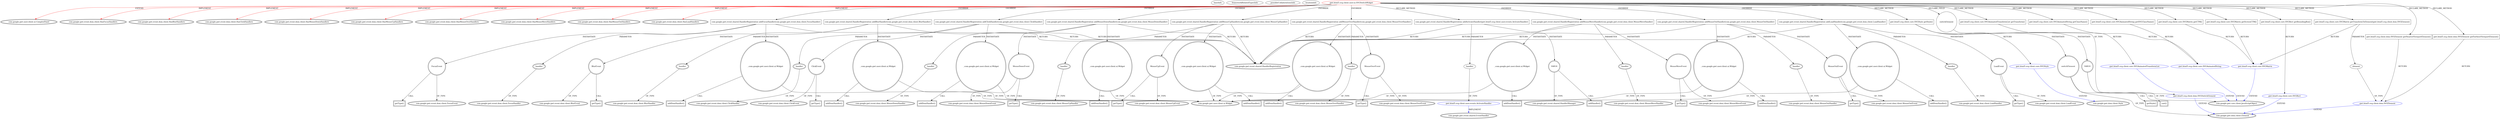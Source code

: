 digraph {
baseInfo[graphId=4001,category="extension_graph",isAnonymous=false,possibleRelation=true]
frameworkRelatedTypesInfo[0="com.google.gwt.user.client.ui.ComplexPanel",1="com.google.gwt.event.dom.client.HasFocusHandlers",2="com.google.gwt.event.dom.client.HasBlurHandlers",3="com.google.gwt.event.dom.client.HasClickHandlers",4="com.google.gwt.event.dom.client.HasMouseDownHandlers",5="com.google.gwt.event.dom.client.HasMouseUpHandlers",6="com.google.gwt.event.dom.client.HasMouseOverHandlers",7="com.google.gwt.event.dom.client.HasMouseMoveHandlers",8="com.google.gwt.event.dom.client.HasMouseOutHandlers",9="com.google.gwt.event.dom.client.HasLoadHandlers"]
possibleCollaborationsInfo[0="4001~CLIENT_METHOD_DECLARATION-RETURN_TYPE-~com.google.gwt.user.client.ui.ComplexPanel com.google.gwt.event.dom.client.HasFocusHandlers com.google.gwt.event.dom.client.HasBlurHandlers com.google.gwt.event.dom.client.HasClickHandlers com.google.gwt.event.dom.client.HasMouseDownHandlers com.google.gwt.event.dom.client.HasMouseUpHandlers com.google.gwt.event.dom.client.HasMouseOverHandlers com.google.gwt.event.dom.client.HasMouseMoveHandlers com.google.gwt.event.dom.client.HasMouseOutHandlers com.google.gwt.event.dom.client.HasLoadHandlers ~com.google.gwt.dom.client.Style ~false~false",1="4001~CLIENT_METHOD_DECLARATION-PARAMETER_DECLARATION-~com.google.gwt.user.client.ui.ComplexPanel com.google.gwt.event.dom.client.HasFocusHandlers com.google.gwt.event.dom.client.HasBlurHandlers com.google.gwt.event.dom.client.HasClickHandlers com.google.gwt.event.dom.client.HasMouseDownHandlers com.google.gwt.event.dom.client.HasMouseUpHandlers com.google.gwt.event.dom.client.HasMouseOverHandlers com.google.gwt.event.dom.client.HasMouseMoveHandlers com.google.gwt.event.dom.client.HasMouseOutHandlers com.google.gwt.event.dom.client.HasLoadHandlers ~com.google.gwt.event.shared.EventHandler ~false~false",2="4001~CLIENT_METHOD_DECLARATION-PARAMETER_DECLARATION-CLIENT_METHOD_DECLARATION-RETURN_TYPE-CLIENT_METHOD_DECLARATION-RETURN_TYPE-~com.google.gwt.user.client.ui.ComplexPanel com.google.gwt.event.dom.client.HasFocusHandlers com.google.gwt.event.dom.client.HasBlurHandlers com.google.gwt.event.dom.client.HasClickHandlers com.google.gwt.event.dom.client.HasMouseDownHandlers com.google.gwt.event.dom.client.HasMouseUpHandlers com.google.gwt.event.dom.client.HasMouseOverHandlers com.google.gwt.event.dom.client.HasMouseMoveHandlers com.google.gwt.event.dom.client.HasMouseOutHandlers com.google.gwt.event.dom.client.HasLoadHandlers ~com.google.gwt.dom.client.Element ~false~false",3="4001~FIELD_DECLARATION-~com.google.gwt.user.client.ui.ComplexPanel com.google.gwt.event.dom.client.HasFocusHandlers com.google.gwt.event.dom.client.HasBlurHandlers com.google.gwt.event.dom.client.HasClickHandlers com.google.gwt.event.dom.client.HasMouseDownHandlers com.google.gwt.event.dom.client.HasMouseUpHandlers com.google.gwt.event.dom.client.HasMouseOverHandlers com.google.gwt.event.dom.client.HasMouseMoveHandlers com.google.gwt.event.dom.client.HasMouseOutHandlers com.google.gwt.event.dom.client.HasLoadHandlers ~com.google.gwt.dom.client.Element ~false~false",4="4001~CLIENT_METHOD_DECLARATION-RETURN_TYPE-CLIENT_METHOD_DECLARATION-RETURN_TYPE-CLIENT_METHOD_DECLARATION-RETURN_TYPE-~com.google.gwt.user.client.ui.ComplexPanel com.google.gwt.event.dom.client.HasFocusHandlers com.google.gwt.event.dom.client.HasBlurHandlers com.google.gwt.event.dom.client.HasClickHandlers com.google.gwt.event.dom.client.HasMouseDownHandlers com.google.gwt.event.dom.client.HasMouseUpHandlers com.google.gwt.event.dom.client.HasMouseOverHandlers com.google.gwt.event.dom.client.HasMouseMoveHandlers com.google.gwt.event.dom.client.HasMouseOutHandlers com.google.gwt.event.dom.client.HasLoadHandlers ~com.google.gwt.core.client.JavaScriptObject ~false~false",5="4001~CLIENT_METHOD_DECLARATION-RETURN_TYPE-CLIENT_METHOD_DECLARATION-RETURN_TYPE-~com.google.gwt.user.client.ui.ComplexPanel com.google.gwt.event.dom.client.HasFocusHandlers com.google.gwt.event.dom.client.HasBlurHandlers com.google.gwt.event.dom.client.HasClickHandlers com.google.gwt.event.dom.client.HasMouseDownHandlers com.google.gwt.event.dom.client.HasMouseUpHandlers com.google.gwt.event.dom.client.HasMouseOverHandlers com.google.gwt.event.dom.client.HasMouseMoveHandlers com.google.gwt.event.dom.client.HasMouseOutHandlers com.google.gwt.event.dom.client.HasLoadHandlers ~com.google.gwt.core.client.JavaScriptObject ~false~false",6="4001~CLIENT_METHOD_DECLARATION-RETURN_TYPE-~com.google.gwt.user.client.ui.ComplexPanel com.google.gwt.event.dom.client.HasFocusHandlers com.google.gwt.event.dom.client.HasBlurHandlers com.google.gwt.event.dom.client.HasClickHandlers com.google.gwt.event.dom.client.HasMouseDownHandlers com.google.gwt.event.dom.client.HasMouseUpHandlers com.google.gwt.event.dom.client.HasMouseOverHandlers com.google.gwt.event.dom.client.HasMouseMoveHandlers com.google.gwt.event.dom.client.HasMouseOutHandlers com.google.gwt.event.dom.client.HasLoadHandlers ~com.google.gwt.core.client.JavaScriptObject ~false~false",7="4001~CLIENT_METHOD_DECLARATION-RETURN_TYPE-~com.google.gwt.user.client.ui.ComplexPanel com.google.gwt.event.dom.client.HasFocusHandlers com.google.gwt.event.dom.client.HasBlurHandlers com.google.gwt.event.dom.client.HasClickHandlers com.google.gwt.event.dom.client.HasMouseDownHandlers com.google.gwt.event.dom.client.HasMouseUpHandlers com.google.gwt.event.dom.client.HasMouseOverHandlers com.google.gwt.event.dom.client.HasMouseMoveHandlers com.google.gwt.event.dom.client.HasMouseOutHandlers com.google.gwt.event.dom.client.HasLoadHandlers ~com.google.gwt.dom.client.Element ~false~false"]
locationInfo[projectName="mguiral-GwtSvgLib",filePath="/mguiral-GwtSvgLib/GwtSvgLib-master/src/gwt/html5/svg/client/user/ui/SVGSwitchWidget.java",contextSignature="SVGSwitchWidget",graphId="4001"]
0[label="gwt.html5.svg.client.user.ui.SVGSwitchWidget",vertexType="ROOT_CLIENT_CLASS_DECLARATION",isFrameworkType=false,color=red]
1[label="com.google.gwt.user.client.ui.ComplexPanel",vertexType="FRAMEWORK_CLASS_TYPE",isFrameworkType=true,peripheries=2]
2[label="com.google.gwt.event.dom.client.HasFocusHandlers",vertexType="FRAMEWORK_INTERFACE_TYPE",isFrameworkType=true,peripheries=2]
3[label="com.google.gwt.event.dom.client.HasBlurHandlers",vertexType="FRAMEWORK_INTERFACE_TYPE",isFrameworkType=true,peripheries=2]
4[label="com.google.gwt.event.dom.client.HasClickHandlers",vertexType="FRAMEWORK_INTERFACE_TYPE",isFrameworkType=true,peripheries=2]
5[label="com.google.gwt.event.dom.client.HasMouseDownHandlers",vertexType="FRAMEWORK_INTERFACE_TYPE",isFrameworkType=true,peripheries=2]
6[label="com.google.gwt.event.dom.client.HasMouseUpHandlers",vertexType="FRAMEWORK_INTERFACE_TYPE",isFrameworkType=true,peripheries=2]
7[label="com.google.gwt.event.dom.client.HasMouseOverHandlers",vertexType="FRAMEWORK_INTERFACE_TYPE",isFrameworkType=true,peripheries=2]
8[label="com.google.gwt.event.dom.client.HasMouseMoveHandlers",vertexType="FRAMEWORK_INTERFACE_TYPE",isFrameworkType=true,peripheries=2]
9[label="com.google.gwt.event.dom.client.HasMouseOutHandlers",vertexType="FRAMEWORK_INTERFACE_TYPE",isFrameworkType=true,peripheries=2]
10[label="com.google.gwt.event.dom.client.HasLoadHandlers",vertexType="FRAMEWORK_INTERFACE_TYPE",isFrameworkType=true,peripheries=2]
11[label="switchElement",vertexType="FIELD_DECLARATION",isFrameworkType=false,shape=circle]
12[label="gwt.html5.svg.client.dom.SVGSwitchElement",vertexType="REFERENCE_CLIENT_CLASS_DECLARATION",isFrameworkType=false,color=blue]
13[label="com.google.gwt.dom.client.Element",vertexType="FRAMEWORK_CLASS_TYPE",isFrameworkType=true,peripheries=2]
14[label="com.google.gwt.event.shared.HandlerRegistration addFocusHandler(com.google.gwt.event.dom.client.FocusHandler)",vertexType="OVERRIDING_METHOD_DECLARATION",isFrameworkType=false,shape=box]
15[label="com.google.gwt.event.shared.HandlerRegistration",vertexType="FRAMEWORK_INTERFACE_TYPE",isFrameworkType=true,peripheries=2]
16[label="handler",vertexType="PARAMETER_DECLARATION",isFrameworkType=true,peripheries=2]
17[label="com.google.gwt.event.dom.client.FocusHandler",vertexType="FRAMEWORK_INTERFACE_TYPE",isFrameworkType=true,peripheries=2]
18[label="_:com.google.gwt.user.client.ui.Widget",vertexType="VARIABLE_EXPRESION",isFrameworkType=true,peripheries=2,shape=circle]
20[label="com.google.gwt.user.client.ui.Widget",vertexType="FRAMEWORK_CLASS_TYPE",isFrameworkType=true,peripheries=2]
19[label="addDomHandler()",vertexType="INSIDE_CALL",isFrameworkType=true,peripheries=2,shape=box]
21[label="FocusEvent",vertexType="VARIABLE_EXPRESION",isFrameworkType=true,peripheries=2,shape=circle]
23[label="com.google.gwt.event.dom.client.FocusEvent",vertexType="FRAMEWORK_CLASS_TYPE",isFrameworkType=true,peripheries=2]
22[label="getType()",vertexType="INSIDE_CALL",isFrameworkType=true,peripheries=2,shape=box]
24[label="com.google.gwt.event.shared.HandlerRegistration addBlurHandler(com.google.gwt.event.dom.client.BlurHandler)",vertexType="OVERRIDING_METHOD_DECLARATION",isFrameworkType=false,shape=box]
26[label="handler",vertexType="PARAMETER_DECLARATION",isFrameworkType=true,peripheries=2]
27[label="com.google.gwt.event.dom.client.BlurHandler",vertexType="FRAMEWORK_INTERFACE_TYPE",isFrameworkType=true,peripheries=2]
28[label="_:com.google.gwt.user.client.ui.Widget",vertexType="VARIABLE_EXPRESION",isFrameworkType=true,peripheries=2,shape=circle]
29[label="addDomHandler()",vertexType="INSIDE_CALL",isFrameworkType=true,peripheries=2,shape=box]
31[label="BlurEvent",vertexType="VARIABLE_EXPRESION",isFrameworkType=true,peripheries=2,shape=circle]
33[label="com.google.gwt.event.dom.client.BlurEvent",vertexType="FRAMEWORK_CLASS_TYPE",isFrameworkType=true,peripheries=2]
32[label="getType()",vertexType="INSIDE_CALL",isFrameworkType=true,peripheries=2,shape=box]
34[label="com.google.gwt.event.shared.HandlerRegistration addClickHandler(com.google.gwt.event.dom.client.ClickHandler)",vertexType="OVERRIDING_METHOD_DECLARATION",isFrameworkType=false,shape=box]
36[label="handler",vertexType="PARAMETER_DECLARATION",isFrameworkType=true,peripheries=2]
37[label="com.google.gwt.event.dom.client.ClickHandler",vertexType="FRAMEWORK_INTERFACE_TYPE",isFrameworkType=true,peripheries=2]
38[label="_:com.google.gwt.user.client.ui.Widget",vertexType="VARIABLE_EXPRESION",isFrameworkType=true,peripheries=2,shape=circle]
39[label="addDomHandler()",vertexType="INSIDE_CALL",isFrameworkType=true,peripheries=2,shape=box]
41[label="ClickEvent",vertexType="VARIABLE_EXPRESION",isFrameworkType=true,peripheries=2,shape=circle]
43[label="com.google.gwt.event.dom.client.ClickEvent",vertexType="FRAMEWORK_CLASS_TYPE",isFrameworkType=true,peripheries=2]
42[label="getType()",vertexType="INSIDE_CALL",isFrameworkType=true,peripheries=2,shape=box]
44[label="com.google.gwt.event.shared.HandlerRegistration addMouseDownHandler(com.google.gwt.event.dom.client.MouseDownHandler)",vertexType="OVERRIDING_METHOD_DECLARATION",isFrameworkType=false,shape=box]
46[label="handler",vertexType="PARAMETER_DECLARATION",isFrameworkType=true,peripheries=2]
47[label="com.google.gwt.event.dom.client.MouseDownHandler",vertexType="FRAMEWORK_INTERFACE_TYPE",isFrameworkType=true,peripheries=2]
48[label="_:com.google.gwt.user.client.ui.Widget",vertexType="VARIABLE_EXPRESION",isFrameworkType=true,peripheries=2,shape=circle]
49[label="addDomHandler()",vertexType="INSIDE_CALL",isFrameworkType=true,peripheries=2,shape=box]
51[label="MouseDownEvent",vertexType="VARIABLE_EXPRESION",isFrameworkType=true,peripheries=2,shape=circle]
53[label="com.google.gwt.event.dom.client.MouseDownEvent",vertexType="FRAMEWORK_CLASS_TYPE",isFrameworkType=true,peripheries=2]
52[label="getType()",vertexType="INSIDE_CALL",isFrameworkType=true,peripheries=2,shape=box]
54[label="com.google.gwt.event.shared.HandlerRegistration addMouseUpHandler(com.google.gwt.event.dom.client.MouseUpHandler)",vertexType="OVERRIDING_METHOD_DECLARATION",isFrameworkType=false,shape=box]
56[label="handler",vertexType="PARAMETER_DECLARATION",isFrameworkType=true,peripheries=2]
57[label="com.google.gwt.event.dom.client.MouseUpHandler",vertexType="FRAMEWORK_INTERFACE_TYPE",isFrameworkType=true,peripheries=2]
58[label="_:com.google.gwt.user.client.ui.Widget",vertexType="VARIABLE_EXPRESION",isFrameworkType=true,peripheries=2,shape=circle]
59[label="addDomHandler()",vertexType="INSIDE_CALL",isFrameworkType=true,peripheries=2,shape=box]
61[label="MouseUpEvent",vertexType="VARIABLE_EXPRESION",isFrameworkType=true,peripheries=2,shape=circle]
63[label="com.google.gwt.event.dom.client.MouseUpEvent",vertexType="FRAMEWORK_CLASS_TYPE",isFrameworkType=true,peripheries=2]
62[label="getType()",vertexType="INSIDE_CALL",isFrameworkType=true,peripheries=2,shape=box]
64[label="com.google.gwt.event.shared.HandlerRegistration addMouseOverHandler(com.google.gwt.event.dom.client.MouseOverHandler)",vertexType="OVERRIDING_METHOD_DECLARATION",isFrameworkType=false,shape=box]
66[label="handler",vertexType="PARAMETER_DECLARATION",isFrameworkType=true,peripheries=2]
67[label="com.google.gwt.event.dom.client.MouseOverHandler",vertexType="FRAMEWORK_INTERFACE_TYPE",isFrameworkType=true,peripheries=2]
68[label="_:com.google.gwt.user.client.ui.Widget",vertexType="VARIABLE_EXPRESION",isFrameworkType=true,peripheries=2,shape=circle]
69[label="addDomHandler()",vertexType="INSIDE_CALL",isFrameworkType=true,peripheries=2,shape=box]
71[label="MouseOverEvent",vertexType="VARIABLE_EXPRESION",isFrameworkType=true,peripheries=2,shape=circle]
73[label="com.google.gwt.event.dom.client.MouseOverEvent",vertexType="FRAMEWORK_CLASS_TYPE",isFrameworkType=true,peripheries=2]
72[label="getType()",vertexType="INSIDE_CALL",isFrameworkType=true,peripheries=2,shape=box]
74[label="com.google.gwt.event.shared.HandlerRegistration addMouseMoveHandler(com.google.gwt.event.dom.client.MouseMoveHandler)",vertexType="OVERRIDING_METHOD_DECLARATION",isFrameworkType=false,shape=box]
76[label="handler",vertexType="PARAMETER_DECLARATION",isFrameworkType=true,peripheries=2]
77[label="com.google.gwt.event.dom.client.MouseMoveHandler",vertexType="FRAMEWORK_INTERFACE_TYPE",isFrameworkType=true,peripheries=2]
78[label="_:com.google.gwt.user.client.ui.Widget",vertexType="VARIABLE_EXPRESION",isFrameworkType=true,peripheries=2,shape=circle]
79[label="addDomHandler()",vertexType="INSIDE_CALL",isFrameworkType=true,peripheries=2,shape=box]
81[label="MouseMoveEvent",vertexType="VARIABLE_EXPRESION",isFrameworkType=true,peripheries=2,shape=circle]
83[label="com.google.gwt.event.dom.client.MouseMoveEvent",vertexType="FRAMEWORK_CLASS_TYPE",isFrameworkType=true,peripheries=2]
82[label="getType()",vertexType="INSIDE_CALL",isFrameworkType=true,peripheries=2,shape=box]
84[label="com.google.gwt.event.shared.HandlerRegistration addMouseOutHandler(com.google.gwt.event.dom.client.MouseOutHandler)",vertexType="OVERRIDING_METHOD_DECLARATION",isFrameworkType=false,shape=box]
86[label="handler",vertexType="PARAMETER_DECLARATION",isFrameworkType=true,peripheries=2]
87[label="com.google.gwt.event.dom.client.MouseOutHandler",vertexType="FRAMEWORK_INTERFACE_TYPE",isFrameworkType=true,peripheries=2]
88[label="_:com.google.gwt.user.client.ui.Widget",vertexType="VARIABLE_EXPRESION",isFrameworkType=true,peripheries=2,shape=circle]
89[label="addDomHandler()",vertexType="INSIDE_CALL",isFrameworkType=true,peripheries=2,shape=box]
91[label="MouseOutEvent",vertexType="VARIABLE_EXPRESION",isFrameworkType=true,peripheries=2,shape=circle]
93[label="com.google.gwt.event.dom.client.MouseOutEvent",vertexType="FRAMEWORK_CLASS_TYPE",isFrameworkType=true,peripheries=2]
92[label="getType()",vertexType="INSIDE_CALL",isFrameworkType=true,peripheries=2,shape=box]
94[label="com.google.gwt.event.shared.HandlerRegistration addLoadHandler(com.google.gwt.event.dom.client.LoadHandler)",vertexType="OVERRIDING_METHOD_DECLARATION",isFrameworkType=false,shape=box]
96[label="handler",vertexType="PARAMETER_DECLARATION",isFrameworkType=true,peripheries=2]
97[label="com.google.gwt.event.dom.client.LoadHandler",vertexType="FRAMEWORK_INTERFACE_TYPE",isFrameworkType=true,peripheries=2]
98[label="_:com.google.gwt.user.client.ui.Widget",vertexType="VARIABLE_EXPRESION",isFrameworkType=true,peripheries=2,shape=circle]
99[label="addDomHandler()",vertexType="INSIDE_CALL",isFrameworkType=true,peripheries=2,shape=box]
101[label="LoadEvent",vertexType="VARIABLE_EXPRESION",isFrameworkType=true,peripheries=2,shape=circle]
103[label="com.google.gwt.event.dom.client.LoadEvent",vertexType="FRAMEWORK_CLASS_TYPE",isFrameworkType=true,peripheries=2]
102[label="getType()",vertexType="INSIDE_CALL",isFrameworkType=true,peripheries=2,shape=box]
104[label="com.google.gwt.event.shared.HandlerRegistration addActivateHandler(gwt.html5.svg.client.user.events.ActivateHandler)",vertexType="CLIENT_METHOD_DECLARATION",isFrameworkType=false,shape=box]
106[label="handler",vertexType="PARAMETER_DECLARATION",isFrameworkType=false]
107[label="gwt.html5.svg.client.user.events.ActivateHandler",vertexType="REFERENCE_CLIENT_CLASS_DECLARATION",isFrameworkType=false,color=blue]
108[label="com.google.gwt.event.shared.EventHandler",vertexType="FRAMEWORK_INTERFACE_TYPE",isFrameworkType=true,peripheries=2]
109[label="VAR18",vertexType="VARIABLE_EXPRESION",isFrameworkType=true,peripheries=2,shape=circle]
111[label="com.google.gwt.event.shared.HandlerManager",vertexType="FRAMEWORK_CLASS_TYPE",isFrameworkType=true,peripheries=2]
110[label="addHandler()",vertexType="INSIDE_CALL",isFrameworkType=true,peripheries=2,shape=box]
112[label="gwt.html5.svg.client.core.SVGAnimatedString getSVGClassName()",vertexType="CLIENT_METHOD_DECLARATION",isFrameworkType=false,shape=box]
113[label="gwt.html5.svg.client.core.SVGAnimatedString",vertexType="REFERENCE_CLIENT_CLASS_DECLARATION",isFrameworkType=false,color=blue]
114[label="com.google.gwt.core.client.JavaScriptObject",vertexType="FRAMEWORK_CLASS_TYPE",isFrameworkType=true,peripheries=2]
117[label="gwt.html5.svg.client.core.SVGAnimatedString getClassName()",vertexType="CLIENT_METHOD_DECLARATION",isFrameworkType=false,shape=box]
119[label="gwt.html5.svg.client.core.SVGStyle getStyle()",vertexType="CLIENT_METHOD_DECLARATION",isFrameworkType=false,shape=box]
120[label="gwt.html5.svg.client.core.SVGStyle",vertexType="REFERENCE_CLIENT_CLASS_DECLARATION",isFrameworkType=false,color=blue]
121[label="com.google.gwt.dom.client.Style",vertexType="FRAMEWORK_CLASS_TYPE",isFrameworkType=true,peripheries=2]
122[label="VAR19",vertexType="VARIABLE_EXPRESION",isFrameworkType=true,peripheries=2,shape=circle]
123[label="cast()",vertexType="INSIDE_CALL",isFrameworkType=true,peripheries=2,shape=box]
125[label="switchElement",vertexType="VARIABLE_EXPRESION",isFrameworkType=true,peripheries=2,shape=circle]
126[label="getStyle()",vertexType="INSIDE_CALL",isFrameworkType=true,peripheries=2,shape=box]
128[label="gwt.html5.svg.client.core.SVGAnimatedTransformList getTransform()",vertexType="CLIENT_METHOD_DECLARATION",isFrameworkType=false,shape=box]
129[label="gwt.html5.svg.client.core.SVGAnimatedTransformList",vertexType="REFERENCE_CLIENT_CLASS_DECLARATION",isFrameworkType=false,color=blue]
133[label="gwt.html5.svg.client.core.SVGRect getBoundingBox()",vertexType="CLIENT_METHOD_DECLARATION",isFrameworkType=false,shape=box]
134[label="gwt.html5.svg.client.core.SVGRect",vertexType="REFERENCE_CLIENT_CLASS_DECLARATION",isFrameworkType=false,color=blue]
136[label="gwt.html5.svg.client.core.SVGMatrix getCTM()",vertexType="CLIENT_METHOD_DECLARATION",isFrameworkType=false,shape=box]
137[label="gwt.html5.svg.client.core.SVGMatrix",vertexType="REFERENCE_CLIENT_CLASS_DECLARATION",isFrameworkType=false,color=blue]
139[label="gwt.html5.svg.client.dom.SVGElement getFarthestViewportElement()",vertexType="CLIENT_METHOD_DECLARATION",isFrameworkType=false,shape=box]
140[label="gwt.html5.svg.client.dom.SVGElement",vertexType="REFERENCE_CLIENT_CLASS_DECLARATION",isFrameworkType=false,color=blue]
142[label="gwt.html5.svg.client.dom.SVGElement getNearestViewportElement()",vertexType="CLIENT_METHOD_DECLARATION",isFrameworkType=false,shape=box]
144[label="gwt.html5.svg.client.core.SVGMatrix getScreenCTM()",vertexType="CLIENT_METHOD_DECLARATION",isFrameworkType=false,shape=box]
146[label="gwt.html5.svg.client.core.SVGMatrix getTransformToElement(gwt.html5.svg.client.dom.SVGElement)",vertexType="CLIENT_METHOD_DECLARATION",isFrameworkType=false,shape=box]
148[label="element",vertexType="PARAMETER_DECLARATION",isFrameworkType=false]
0->1[label="EXTEND",color=red]
0->2[label="IMPLEMENT",color=red]
0->3[label="IMPLEMENT",color=red]
0->4[label="IMPLEMENT",color=red]
0->5[label="IMPLEMENT",color=red]
0->6[label="IMPLEMENT",color=red]
0->7[label="IMPLEMENT",color=red]
0->8[label="IMPLEMENT",color=red]
0->9[label="IMPLEMENT",color=red]
0->10[label="IMPLEMENT",color=red]
0->11[label="DECLARE_FIELD"]
12->13[label="EXTEND",color=blue]
11->12[label="OF_TYPE"]
0->14[label="OVERRIDE"]
14->15[label="RETURN"]
16->17[label="OF_TYPE"]
14->16[label="PARAMETER"]
14->18[label="INSTANTIATE"]
18->20[label="OF_TYPE"]
18->19[label="CALL"]
14->21[label="INSTANTIATE"]
21->23[label="OF_TYPE"]
21->22[label="CALL"]
0->24[label="OVERRIDE"]
24->15[label="RETURN"]
26->27[label="OF_TYPE"]
24->26[label="PARAMETER"]
24->28[label="INSTANTIATE"]
28->20[label="OF_TYPE"]
28->29[label="CALL"]
24->31[label="INSTANTIATE"]
31->33[label="OF_TYPE"]
31->32[label="CALL"]
0->34[label="OVERRIDE"]
34->15[label="RETURN"]
36->37[label="OF_TYPE"]
34->36[label="PARAMETER"]
34->38[label="INSTANTIATE"]
38->20[label="OF_TYPE"]
38->39[label="CALL"]
34->41[label="INSTANTIATE"]
41->43[label="OF_TYPE"]
41->42[label="CALL"]
0->44[label="OVERRIDE"]
44->15[label="RETURN"]
46->47[label="OF_TYPE"]
44->46[label="PARAMETER"]
44->48[label="INSTANTIATE"]
48->20[label="OF_TYPE"]
48->49[label="CALL"]
44->51[label="INSTANTIATE"]
51->53[label="OF_TYPE"]
51->52[label="CALL"]
0->54[label="OVERRIDE"]
54->15[label="RETURN"]
56->57[label="OF_TYPE"]
54->56[label="PARAMETER"]
54->58[label="INSTANTIATE"]
58->20[label="OF_TYPE"]
58->59[label="CALL"]
54->61[label="INSTANTIATE"]
61->63[label="OF_TYPE"]
61->62[label="CALL"]
0->64[label="OVERRIDE"]
64->15[label="RETURN"]
66->67[label="OF_TYPE"]
64->66[label="PARAMETER"]
64->68[label="INSTANTIATE"]
68->20[label="OF_TYPE"]
68->69[label="CALL"]
64->71[label="INSTANTIATE"]
71->73[label="OF_TYPE"]
71->72[label="CALL"]
0->74[label="OVERRIDE"]
74->15[label="RETURN"]
76->77[label="OF_TYPE"]
74->76[label="PARAMETER"]
74->78[label="INSTANTIATE"]
78->20[label="OF_TYPE"]
78->79[label="CALL"]
74->81[label="INSTANTIATE"]
81->83[label="OF_TYPE"]
81->82[label="CALL"]
0->84[label="OVERRIDE"]
84->15[label="RETURN"]
86->87[label="OF_TYPE"]
84->86[label="PARAMETER"]
84->88[label="INSTANTIATE"]
88->20[label="OF_TYPE"]
88->89[label="CALL"]
84->91[label="INSTANTIATE"]
91->93[label="OF_TYPE"]
91->92[label="CALL"]
0->94[label="OVERRIDE"]
94->15[label="RETURN"]
96->97[label="OF_TYPE"]
94->96[label="PARAMETER"]
94->98[label="INSTANTIATE"]
98->20[label="OF_TYPE"]
98->99[label="CALL"]
94->101[label="INSTANTIATE"]
101->103[label="OF_TYPE"]
101->102[label="CALL"]
0->104[label="DECLARE_METHOD"]
104->15[label="RETURN"]
107->108[label="IMPLEMENT",color=blue]
106->107[label="OF_TYPE"]
104->106[label="PARAMETER"]
104->109[label="INSTANTIATE"]
109->111[label="OF_TYPE"]
109->110[label="CALL"]
0->112[label="DECLARE_METHOD"]
113->114[label="EXTEND",color=blue]
112->113[label="RETURN"]
0->117[label="DECLARE_METHOD"]
117->113[label="RETURN"]
0->119[label="DECLARE_METHOD"]
120->121[label="EXTEND",color=blue]
119->120[label="RETURN"]
119->122[label="INSTANTIATE"]
122->114[label="OF_TYPE"]
122->123[label="CALL"]
119->125[label="INSTANTIATE"]
125->13[label="OF_TYPE"]
125->126[label="CALL"]
0->128[label="DECLARE_METHOD"]
129->114[label="EXTEND",color=blue]
128->129[label="RETURN"]
0->133[label="DECLARE_METHOD"]
134->13[label="EXTEND",color=blue]
133->134[label="RETURN"]
0->136[label="DECLARE_METHOD"]
137->114[label="EXTEND",color=blue]
136->137[label="RETURN"]
0->139[label="DECLARE_METHOD"]
140->13[label="EXTEND",color=blue]
139->140[label="RETURN"]
0->142[label="DECLARE_METHOD"]
142->140[label="RETURN"]
0->144[label="DECLARE_METHOD"]
144->137[label="RETURN"]
0->146[label="DECLARE_METHOD"]
146->137[label="RETURN"]
148->140[label="OF_TYPE"]
146->148[label="PARAMETER"]
}
